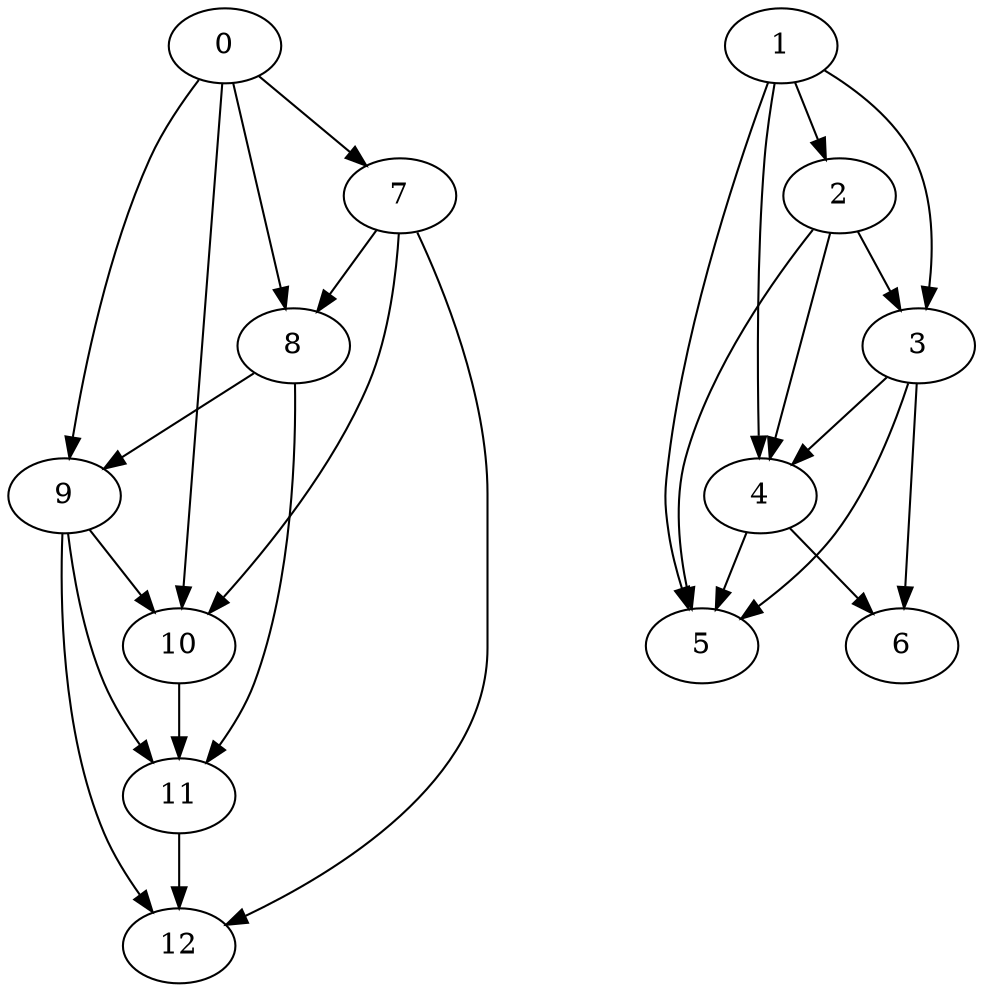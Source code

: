 digraph {
0 -> 7
0 -> 8
0 -> 9
0 -> 10
1 -> 2
1 -> 3
1 -> 4
1 -> 5
2 -> 3
2 -> 4
2 -> 5
3 -> 6
3 -> 4
3 -> 5
4 -> 5
4 -> 6
7 -> 8
7 -> 10
7 -> 12
8 -> 9
8 -> 11
9 -> 10
9 -> 11
9 -> 12
10 -> 11
11 -> 12
}
